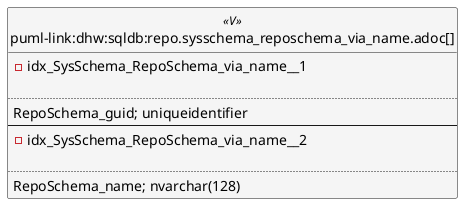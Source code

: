 @startuml
left to right direction
'top to bottom direction
hide circle
'avoide "." issues:
set namespaceSeparator none


skinparam class {
  BackgroundColor White
  BackgroundColor<<FN>> Yellow
  BackgroundColor<<FS>> Yellow
  BackgroundColor<<FT>> LightGray
  BackgroundColor<<IF>> Yellow
  BackgroundColor<<IS>> Yellow
  BackgroundColor<<P>> Aqua
  BackgroundColor<<PC>> Aqua
  BackgroundColor<<SN>> Yellow
  BackgroundColor<<SO>> SlateBlue
  BackgroundColor<<TF>> LightGray
  BackgroundColor<<TR>> Tomato
  BackgroundColor<<U>> White
  BackgroundColor<<V>> WhiteSmoke
  BackgroundColor<<X>> Aqua
  BackgroundColor<<external>> AliceBlue
}


entity "puml-link:dhw:sqldb:repo.sysschema_reposchema_via_name.adoc[]" as repo.SysSchema_RepoSchema_via_name << V >> {
- idx_SysSchema_RepoSchema_via_name__1

..
RepoSchema_guid; uniqueidentifier
--
- idx_SysSchema_RepoSchema_via_name__2

..
RepoSchema_name; nvarchar(128)
}


@enduml


